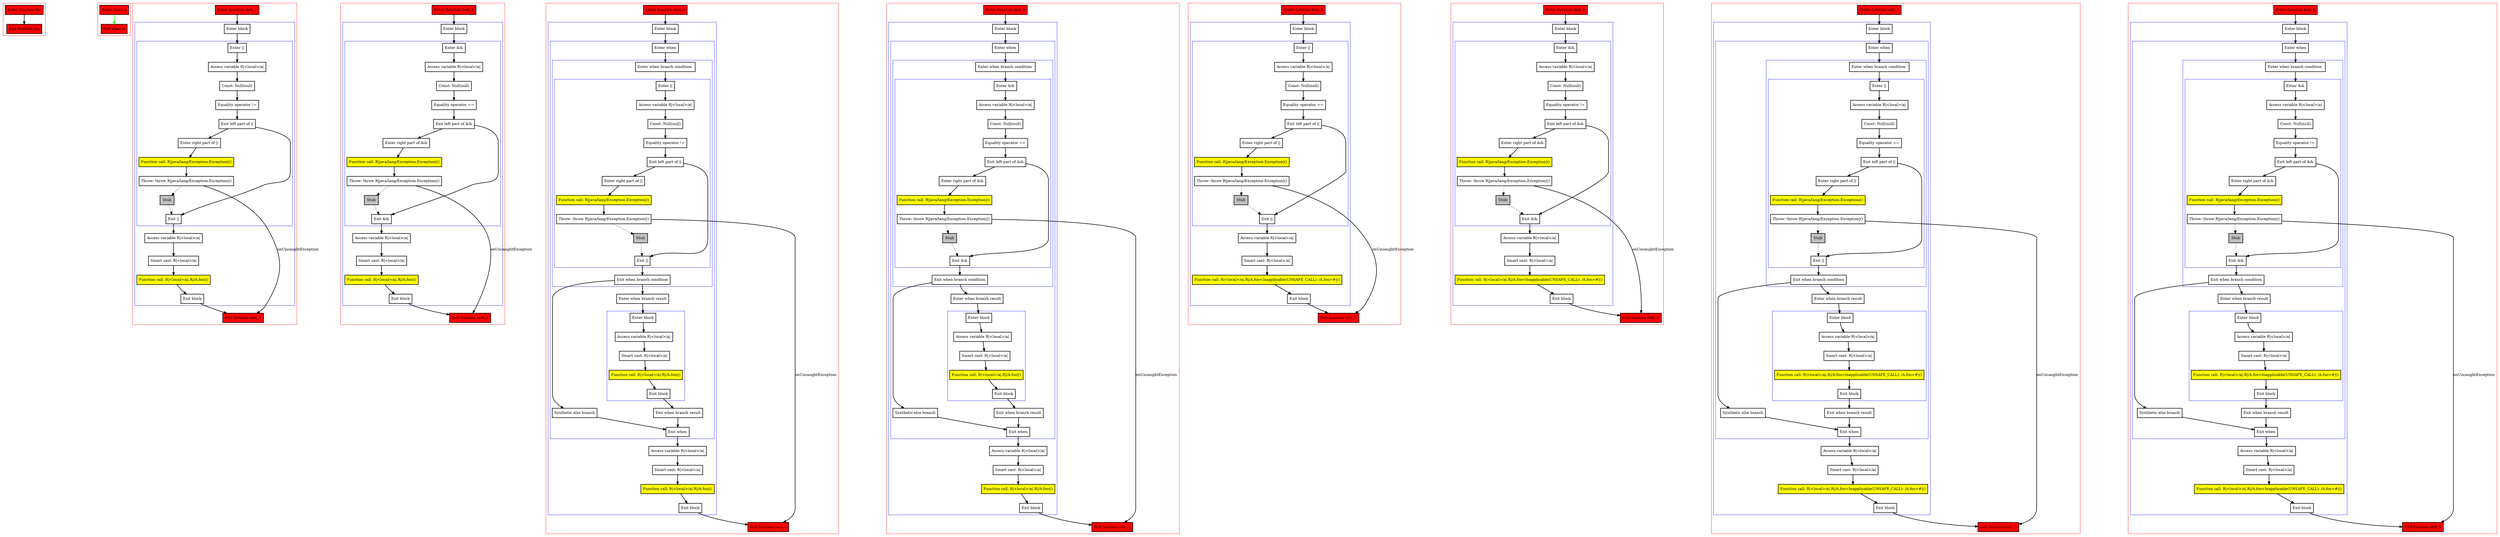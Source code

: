 digraph jumpFromRhsOfOperator_kt {
    graph [nodesep=3]
    node [shape=box penwidth=2]
    edge [penwidth=2]

    subgraph cluster_0 {
        color=red
        0 [label="Enter function foo" style="filled" fillcolor=red];
        1 [label="Exit function foo" style="filled" fillcolor=red];
    }
    0 -> {1};

    subgraph cluster_1 {
        color=red
        2 [label="Enter class A" style="filled" fillcolor=red];
        3 [label="Exit class A" style="filled" fillcolor=red];
    }
    2 -> {3} [color=green];

    subgraph cluster_2 {
        color=red
        4 [label="Enter function test_1" style="filled" fillcolor=red];
        subgraph cluster_3 {
            color=blue
            5 [label="Enter block"];
            subgraph cluster_4 {
                color=blue
                6 [label="Enter ||"];
                7 [label="Access variable R|<local>/a|"];
                8 [label="Const: Null(null)"];
                9 [label="Equality operator !="];
                10 [label="Exit left part of ||"];
                11 [label="Enter right part of ||"];
                12 [label="Function call: R|java/lang/Exception.Exception|()" style="filled" fillcolor=yellow];
                13 [label="Throw: throw R|java/lang/Exception.Exception|()"];
                14 [label="Stub" style="filled" fillcolor=gray];
                15 [label="Exit ||"];
            }
            16 [label="Access variable R|<local>/a|"];
            17 [label="Smart cast: R|<local>/a|"];
            18 [label="Function call: R|<local>/a|.R|/A.foo|()" style="filled" fillcolor=yellow];
            19 [label="Exit block"];
        }
        20 [label="Exit function test_1" style="filled" fillcolor=red];
    }
    4 -> {5};
    5 -> {6};
    6 -> {7};
    7 -> {8};
    8 -> {9};
    9 -> {10};
    10 -> {11 15};
    11 -> {12};
    12 -> {13};
    13 -> {20} [label="onUncaughtException"];
    13 -> {14} [style=dotted];
    14 -> {15} [style=dotted];
    15 -> {16};
    16 -> {17};
    17 -> {18};
    18 -> {19};
    19 -> {20};

    subgraph cluster_5 {
        color=red
        21 [label="Enter function teat_2" style="filled" fillcolor=red];
        subgraph cluster_6 {
            color=blue
            22 [label="Enter block"];
            subgraph cluster_7 {
                color=blue
                23 [label="Enter &&"];
                24 [label="Access variable R|<local>/a|"];
                25 [label="Const: Null(null)"];
                26 [label="Equality operator =="];
                27 [label="Exit left part of &&"];
                28 [label="Enter right part of &&"];
                29 [label="Function call: R|java/lang/Exception.Exception|()" style="filled" fillcolor=yellow];
                30 [label="Throw: throw R|java/lang/Exception.Exception|()"];
                31 [label="Stub" style="filled" fillcolor=gray];
                32 [label="Exit &&"];
            }
            33 [label="Access variable R|<local>/a|"];
            34 [label="Smart cast: R|<local>/a|"];
            35 [label="Function call: R|<local>/a|.R|/A.foo|()" style="filled" fillcolor=yellow];
            36 [label="Exit block"];
        }
        37 [label="Exit function teat_2" style="filled" fillcolor=red];
    }
    21 -> {22};
    22 -> {23};
    23 -> {24};
    24 -> {25};
    25 -> {26};
    26 -> {27};
    27 -> {28 32};
    28 -> {29};
    29 -> {30};
    30 -> {37} [label="onUncaughtException"];
    30 -> {31} [style=dotted];
    31 -> {32} [style=dotted];
    32 -> {33};
    33 -> {34};
    34 -> {35};
    35 -> {36};
    36 -> {37};

    subgraph cluster_8 {
        color=red
        38 [label="Enter function test_3" style="filled" fillcolor=red];
        subgraph cluster_9 {
            color=blue
            39 [label="Enter block"];
            subgraph cluster_10 {
                color=blue
                40 [label="Enter when"];
                subgraph cluster_11 {
                    color=blue
                    41 [label="Enter when branch condition "];
                    subgraph cluster_12 {
                        color=blue
                        42 [label="Enter ||"];
                        43 [label="Access variable R|<local>/a|"];
                        44 [label="Const: Null(null)"];
                        45 [label="Equality operator !="];
                        46 [label="Exit left part of ||"];
                        47 [label="Enter right part of ||"];
                        48 [label="Function call: R|java/lang/Exception.Exception|()" style="filled" fillcolor=yellow];
                        49 [label="Throw: throw R|java/lang/Exception.Exception|()"];
                        50 [label="Stub" style="filled" fillcolor=gray];
                        51 [label="Exit ||"];
                    }
                    52 [label="Exit when branch condition"];
                }
                53 [label="Synthetic else branch"];
                54 [label="Enter when branch result"];
                subgraph cluster_13 {
                    color=blue
                    55 [label="Enter block"];
                    56 [label="Access variable R|<local>/a|"];
                    57 [label="Smart cast: R|<local>/a|"];
                    58 [label="Function call: R|<local>/a|.R|/A.foo|()" style="filled" fillcolor=yellow];
                    59 [label="Exit block"];
                }
                60 [label="Exit when branch result"];
                61 [label="Exit when"];
            }
            62 [label="Access variable R|<local>/a|"];
            63 [label="Smart cast: R|<local>/a|"];
            64 [label="Function call: R|<local>/a|.R|/A.foo|()" style="filled" fillcolor=yellow];
            65 [label="Exit block"];
        }
        66 [label="Exit function test_3" style="filled" fillcolor=red];
    }
    38 -> {39};
    39 -> {40};
    40 -> {41};
    41 -> {42};
    42 -> {43};
    43 -> {44};
    44 -> {45};
    45 -> {46};
    46 -> {47 51};
    47 -> {48};
    48 -> {49};
    49 -> {66} [label="onUncaughtException"];
    49 -> {50} [style=dotted];
    50 -> {51} [style=dotted];
    51 -> {52};
    52 -> {53 54};
    53 -> {61};
    54 -> {55};
    55 -> {56};
    56 -> {57};
    57 -> {58};
    58 -> {59};
    59 -> {60};
    60 -> {61};
    61 -> {62};
    62 -> {63};
    63 -> {64};
    64 -> {65};
    65 -> {66};

    subgraph cluster_14 {
        color=red
        67 [label="Enter function test_4" style="filled" fillcolor=red];
        subgraph cluster_15 {
            color=blue
            68 [label="Enter block"];
            subgraph cluster_16 {
                color=blue
                69 [label="Enter when"];
                subgraph cluster_17 {
                    color=blue
                    70 [label="Enter when branch condition "];
                    subgraph cluster_18 {
                        color=blue
                        71 [label="Enter &&"];
                        72 [label="Access variable R|<local>/a|"];
                        73 [label="Const: Null(null)"];
                        74 [label="Equality operator =="];
                        75 [label="Exit left part of &&"];
                        76 [label="Enter right part of &&"];
                        77 [label="Function call: R|java/lang/Exception.Exception|()" style="filled" fillcolor=yellow];
                        78 [label="Throw: throw R|java/lang/Exception.Exception|()"];
                        79 [label="Stub" style="filled" fillcolor=gray];
                        80 [label="Exit &&"];
                    }
                    81 [label="Exit when branch condition"];
                }
                82 [label="Synthetic else branch"];
                83 [label="Enter when branch result"];
                subgraph cluster_19 {
                    color=blue
                    84 [label="Enter block"];
                    85 [label="Access variable R|<local>/a|"];
                    86 [label="Smart cast: R|<local>/a|"];
                    87 [label="Function call: R|<local>/a|.R|/A.foo|()" style="filled" fillcolor=yellow];
                    88 [label="Exit block"];
                }
                89 [label="Exit when branch result"];
                90 [label="Exit when"];
            }
            91 [label="Access variable R|<local>/a|"];
            92 [label="Smart cast: R|<local>/a|"];
            93 [label="Function call: R|<local>/a|.R|/A.foo|()" style="filled" fillcolor=yellow];
            94 [label="Exit block"];
        }
        95 [label="Exit function test_4" style="filled" fillcolor=red];
    }
    67 -> {68};
    68 -> {69};
    69 -> {70};
    70 -> {71};
    71 -> {72};
    72 -> {73};
    73 -> {74};
    74 -> {75};
    75 -> {76 80};
    76 -> {77};
    77 -> {78};
    78 -> {95} [label="onUncaughtException"];
    78 -> {79} [style=dotted];
    79 -> {80} [style=dotted];
    80 -> {81};
    81 -> {82 83};
    82 -> {90};
    83 -> {84};
    84 -> {85};
    85 -> {86};
    86 -> {87};
    87 -> {88};
    88 -> {89};
    89 -> {90};
    90 -> {91};
    91 -> {92};
    92 -> {93};
    93 -> {94};
    94 -> {95};

    subgraph cluster_20 {
        color=red
        96 [label="Enter function test_5" style="filled" fillcolor=red];
        subgraph cluster_21 {
            color=blue
            97 [label="Enter block"];
            subgraph cluster_22 {
                color=blue
                98 [label="Enter ||"];
                99 [label="Access variable R|<local>/a|"];
                100 [label="Const: Null(null)"];
                101 [label="Equality operator =="];
                102 [label="Exit left part of ||"];
                103 [label="Enter right part of ||"];
                104 [label="Function call: R|java/lang/Exception.Exception|()" style="filled" fillcolor=yellow];
                105 [label="Throw: throw R|java/lang/Exception.Exception|()"];
                106 [label="Stub" style="filled" fillcolor=gray];
                107 [label="Exit ||"];
            }
            108 [label="Access variable R|<local>/a|"];
            109 [label="Smart cast: R|<local>/a|"];
            110 [label="Function call: R|<local>/a|.R|/A.foo<Inapplicable(UNSAFE_CALL): /A.foo>#|()" style="filled" fillcolor=yellow];
            111 [label="Exit block"];
        }
        112 [label="Exit function test_5" style="filled" fillcolor=red];
    }
    96 -> {97};
    97 -> {98};
    98 -> {99};
    99 -> {100};
    100 -> {101};
    101 -> {102};
    102 -> {103 107};
    103 -> {104};
    104 -> {105};
    105 -> {112} [label="onUncaughtException"];
    105 -> {106} [style=dotted];
    106 -> {107} [style=dotted];
    107 -> {108};
    108 -> {109};
    109 -> {110};
    110 -> {111};
    111 -> {112};

    subgraph cluster_23 {
        color=red
        113 [label="Enter function teat_6" style="filled" fillcolor=red];
        subgraph cluster_24 {
            color=blue
            114 [label="Enter block"];
            subgraph cluster_25 {
                color=blue
                115 [label="Enter &&"];
                116 [label="Access variable R|<local>/a|"];
                117 [label="Const: Null(null)"];
                118 [label="Equality operator !="];
                119 [label="Exit left part of &&"];
                120 [label="Enter right part of &&"];
                121 [label="Function call: R|java/lang/Exception.Exception|()" style="filled" fillcolor=yellow];
                122 [label="Throw: throw R|java/lang/Exception.Exception|()"];
                123 [label="Stub" style="filled" fillcolor=gray];
                124 [label="Exit &&"];
            }
            125 [label="Access variable R|<local>/a|"];
            126 [label="Smart cast: R|<local>/a|"];
            127 [label="Function call: R|<local>/a|.R|/A.foo<Inapplicable(UNSAFE_CALL): /A.foo>#|()" style="filled" fillcolor=yellow];
            128 [label="Exit block"];
        }
        129 [label="Exit function teat_6" style="filled" fillcolor=red];
    }
    113 -> {114};
    114 -> {115};
    115 -> {116};
    116 -> {117};
    117 -> {118};
    118 -> {119};
    119 -> {120 124};
    120 -> {121};
    121 -> {122};
    122 -> {129} [label="onUncaughtException"];
    122 -> {123} [style=dotted];
    123 -> {124} [style=dotted];
    124 -> {125};
    125 -> {126};
    126 -> {127};
    127 -> {128};
    128 -> {129};

    subgraph cluster_26 {
        color=red
        130 [label="Enter function test_7" style="filled" fillcolor=red];
        subgraph cluster_27 {
            color=blue
            131 [label="Enter block"];
            subgraph cluster_28 {
                color=blue
                132 [label="Enter when"];
                subgraph cluster_29 {
                    color=blue
                    133 [label="Enter when branch condition "];
                    subgraph cluster_30 {
                        color=blue
                        134 [label="Enter ||"];
                        135 [label="Access variable R|<local>/a|"];
                        136 [label="Const: Null(null)"];
                        137 [label="Equality operator =="];
                        138 [label="Exit left part of ||"];
                        139 [label="Enter right part of ||"];
                        140 [label="Function call: R|java/lang/Exception.Exception|()" style="filled" fillcolor=yellow];
                        141 [label="Throw: throw R|java/lang/Exception.Exception|()"];
                        142 [label="Stub" style="filled" fillcolor=gray];
                        143 [label="Exit ||"];
                    }
                    144 [label="Exit when branch condition"];
                }
                145 [label="Synthetic else branch"];
                146 [label="Enter when branch result"];
                subgraph cluster_31 {
                    color=blue
                    147 [label="Enter block"];
                    148 [label="Access variable R|<local>/a|"];
                    149 [label="Smart cast: R|<local>/a|"];
                    150 [label="Function call: R|<local>/a|.R|/A.foo<Inapplicable(UNSAFE_CALL): /A.foo>#|()" style="filled" fillcolor=yellow];
                    151 [label="Exit block"];
                }
                152 [label="Exit when branch result"];
                153 [label="Exit when"];
            }
            154 [label="Access variable R|<local>/a|"];
            155 [label="Smart cast: R|<local>/a|"];
            156 [label="Function call: R|<local>/a|.R|/A.foo<Inapplicable(UNSAFE_CALL): /A.foo>#|()" style="filled" fillcolor=yellow];
            157 [label="Exit block"];
        }
        158 [label="Exit function test_7" style="filled" fillcolor=red];
    }
    130 -> {131};
    131 -> {132};
    132 -> {133};
    133 -> {134};
    134 -> {135};
    135 -> {136};
    136 -> {137};
    137 -> {138};
    138 -> {139 143};
    139 -> {140};
    140 -> {141};
    141 -> {158} [label="onUncaughtException"];
    141 -> {142} [style=dotted];
    142 -> {143} [style=dotted];
    143 -> {144};
    144 -> {145 146};
    145 -> {153};
    146 -> {147};
    147 -> {148};
    148 -> {149};
    149 -> {150};
    150 -> {151};
    151 -> {152};
    152 -> {153};
    153 -> {154};
    154 -> {155};
    155 -> {156};
    156 -> {157};
    157 -> {158};

    subgraph cluster_32 {
        color=red
        159 [label="Enter function test_8" style="filled" fillcolor=red];
        subgraph cluster_33 {
            color=blue
            160 [label="Enter block"];
            subgraph cluster_34 {
                color=blue
                161 [label="Enter when"];
                subgraph cluster_35 {
                    color=blue
                    162 [label="Enter when branch condition "];
                    subgraph cluster_36 {
                        color=blue
                        163 [label="Enter &&"];
                        164 [label="Access variable R|<local>/a|"];
                        165 [label="Const: Null(null)"];
                        166 [label="Equality operator !="];
                        167 [label="Exit left part of &&"];
                        168 [label="Enter right part of &&"];
                        169 [label="Function call: R|java/lang/Exception.Exception|()" style="filled" fillcolor=yellow];
                        170 [label="Throw: throw R|java/lang/Exception.Exception|()"];
                        171 [label="Stub" style="filled" fillcolor=gray];
                        172 [label="Exit &&"];
                    }
                    173 [label="Exit when branch condition"];
                }
                174 [label="Synthetic else branch"];
                175 [label="Enter when branch result"];
                subgraph cluster_37 {
                    color=blue
                    176 [label="Enter block"];
                    177 [label="Access variable R|<local>/a|"];
                    178 [label="Smart cast: R|<local>/a|"];
                    179 [label="Function call: R|<local>/a|.R|/A.foo<Inapplicable(UNSAFE_CALL): /A.foo>#|()" style="filled" fillcolor=yellow];
                    180 [label="Exit block"];
                }
                181 [label="Exit when branch result"];
                182 [label="Exit when"];
            }
            183 [label="Access variable R|<local>/a|"];
            184 [label="Smart cast: R|<local>/a|"];
            185 [label="Function call: R|<local>/a|.R|/A.foo<Inapplicable(UNSAFE_CALL): /A.foo>#|()" style="filled" fillcolor=yellow];
            186 [label="Exit block"];
        }
        187 [label="Exit function test_8" style="filled" fillcolor=red];
    }
    159 -> {160};
    160 -> {161};
    161 -> {162};
    162 -> {163};
    163 -> {164};
    164 -> {165};
    165 -> {166};
    166 -> {167};
    167 -> {168 172};
    168 -> {169};
    169 -> {170};
    170 -> {187} [label="onUncaughtException"];
    170 -> {171} [style=dotted];
    171 -> {172} [style=dotted];
    172 -> {173};
    173 -> {174 175};
    174 -> {182};
    175 -> {176};
    176 -> {177};
    177 -> {178};
    178 -> {179};
    179 -> {180};
    180 -> {181};
    181 -> {182};
    182 -> {183};
    183 -> {184};
    184 -> {185};
    185 -> {186};
    186 -> {187};

}
